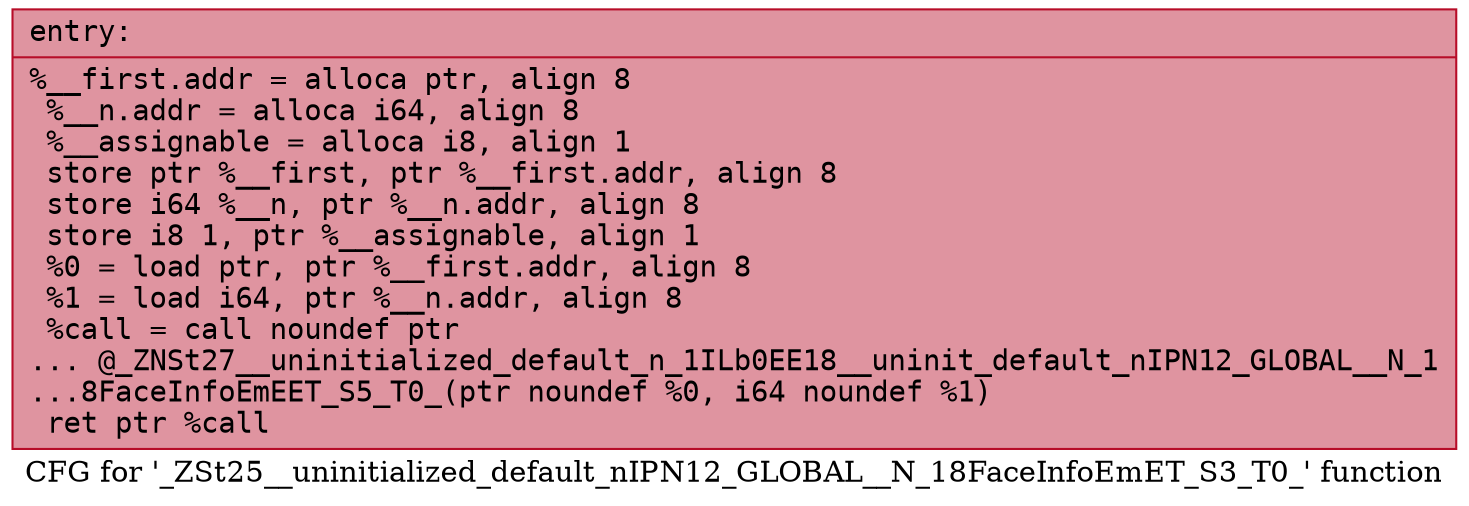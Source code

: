 digraph "CFG for '_ZSt25__uninitialized_default_nIPN12_GLOBAL__N_18FaceInfoEmET_S3_T0_' function" {
	label="CFG for '_ZSt25__uninitialized_default_nIPN12_GLOBAL__N_18FaceInfoEmET_S3_T0_' function";

	Node0x55dfe4c75470 [shape=record,color="#b70d28ff", style=filled, fillcolor="#b70d2870" fontname="Courier",label="{entry:\l|  %__first.addr = alloca ptr, align 8\l  %__n.addr = alloca i64, align 8\l  %__assignable = alloca i8, align 1\l  store ptr %__first, ptr %__first.addr, align 8\l  store i64 %__n, ptr %__n.addr, align 8\l  store i8 1, ptr %__assignable, align 1\l  %0 = load ptr, ptr %__first.addr, align 8\l  %1 = load i64, ptr %__n.addr, align 8\l  %call = call noundef ptr\l... @_ZNSt27__uninitialized_default_n_1ILb0EE18__uninit_default_nIPN12_GLOBAL__N_1\l...8FaceInfoEmEET_S5_T0_(ptr noundef %0, i64 noundef %1)\l  ret ptr %call\l}"];
}
